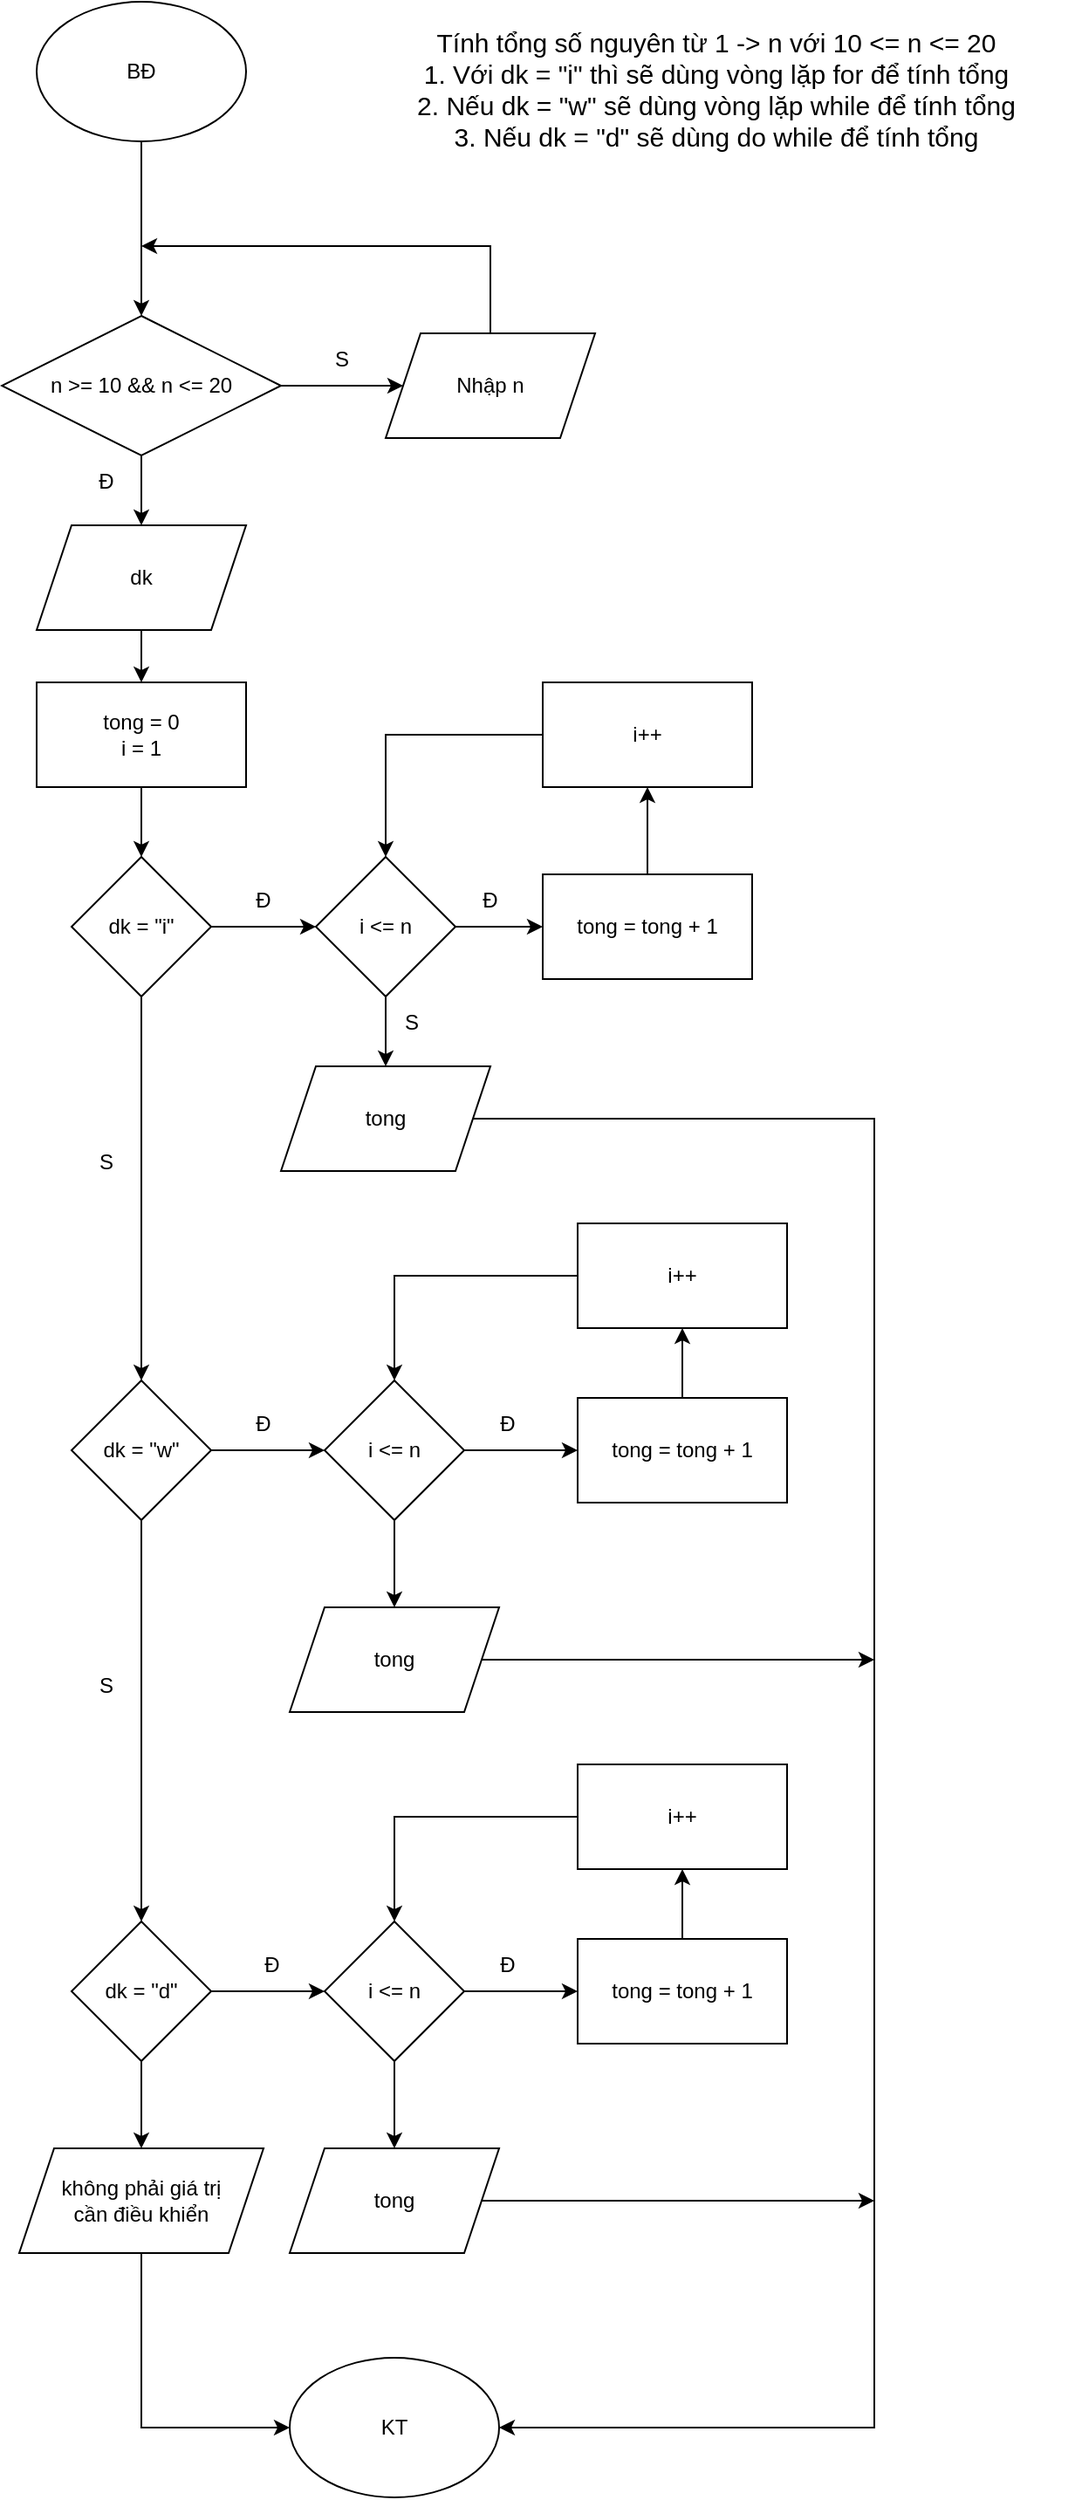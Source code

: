 <mxfile version="24.7.17">
  <diagram name="Page-1" id="0BJi1umZIg0FW7G5-oX9">
    <mxGraphModel dx="1227" dy="558" grid="1" gridSize="10" guides="1" tooltips="1" connect="1" arrows="1" fold="1" page="1" pageScale="1" pageWidth="850" pageHeight="1100" math="0" shadow="0">
      <root>
        <mxCell id="0" />
        <mxCell id="1" parent="0" />
        <mxCell id="tCUNQ8EMzYIJrq8-dePk-2" value="&lt;font style=&quot;font-size: 15px;&quot;&gt;Tính tổng số nguyên từ 1 -&amp;gt; n với 10 &amp;lt;= n &amp;lt;= 20&lt;/font&gt;&lt;div style=&quot;font-size: 15px;&quot;&gt;&lt;font style=&quot;font-size: 15px;&quot;&gt;1. Với dk = &quot;i&quot; thì sẽ dùng vòng lặp for để tính tổng&lt;/font&gt;&lt;/div&gt;&lt;div style=&quot;font-size: 15px;&quot;&gt;&lt;font style=&quot;font-size: 15px;&quot;&gt;2. Nếu dk = &quot;w&quot; sẽ dùng vòng lặp while để tính tổng&lt;/font&gt;&lt;/div&gt;&lt;div style=&quot;font-size: 15px;&quot;&gt;&lt;font style=&quot;font-size: 15px;&quot;&gt;3. Nếu dk = &quot;d&quot; sẽ dùng do while để tính tổng&lt;/font&gt;&lt;/div&gt;" style="text;html=1;align=center;verticalAlign=middle;whiteSpace=wrap;rounded=0;" vertex="1" parent="1">
          <mxGeometry x="405" width="409" height="100" as="geometry" />
        </mxCell>
        <mxCell id="tCUNQ8EMzYIJrq8-dePk-17" style="edgeStyle=orthogonalEdgeStyle;rounded=0;orthogonalLoop=1;jettySize=auto;html=1;exitX=0.5;exitY=1;exitDx=0;exitDy=0;entryX=0.5;entryY=0;entryDx=0;entryDy=0;" edge="1" parent="1" source="tCUNQ8EMzYIJrq8-dePk-3" target="tCUNQ8EMzYIJrq8-dePk-4">
          <mxGeometry relative="1" as="geometry">
            <Array as="points">
              <mxPoint x="280" y="140" />
              <mxPoint x="280" y="140" />
            </Array>
          </mxGeometry>
        </mxCell>
        <mxCell id="tCUNQ8EMzYIJrq8-dePk-3" value="BĐ" style="ellipse;whiteSpace=wrap;html=1;" vertex="1" parent="1">
          <mxGeometry x="220" width="120" height="80" as="geometry" />
        </mxCell>
        <mxCell id="tCUNQ8EMzYIJrq8-dePk-18" style="edgeStyle=orthogonalEdgeStyle;rounded=0;orthogonalLoop=1;jettySize=auto;html=1;exitX=1;exitY=0.5;exitDx=0;exitDy=0;" edge="1" parent="1" source="tCUNQ8EMzYIJrq8-dePk-4" target="tCUNQ8EMzYIJrq8-dePk-5">
          <mxGeometry relative="1" as="geometry" />
        </mxCell>
        <mxCell id="tCUNQ8EMzYIJrq8-dePk-26" style="edgeStyle=orthogonalEdgeStyle;rounded=0;orthogonalLoop=1;jettySize=auto;html=1;exitX=0.5;exitY=1;exitDx=0;exitDy=0;entryX=0.5;entryY=0;entryDx=0;entryDy=0;" edge="1" parent="1" source="tCUNQ8EMzYIJrq8-dePk-4" target="tCUNQ8EMzYIJrq8-dePk-6">
          <mxGeometry relative="1" as="geometry" />
        </mxCell>
        <mxCell id="tCUNQ8EMzYIJrq8-dePk-4" value="n &amp;gt;= 10 &amp;amp;&amp;amp; n &amp;lt;= 20" style="rhombus;whiteSpace=wrap;html=1;" vertex="1" parent="1">
          <mxGeometry x="200" y="180" width="160" height="80" as="geometry" />
        </mxCell>
        <mxCell id="tCUNQ8EMzYIJrq8-dePk-21" style="edgeStyle=orthogonalEdgeStyle;rounded=0;orthogonalLoop=1;jettySize=auto;html=1;exitX=0.5;exitY=0;exitDx=0;exitDy=0;" edge="1" parent="1" source="tCUNQ8EMzYIJrq8-dePk-5">
          <mxGeometry relative="1" as="geometry">
            <mxPoint x="280" y="140" as="targetPoint" />
            <Array as="points">
              <mxPoint x="480" y="140" />
            </Array>
          </mxGeometry>
        </mxCell>
        <mxCell id="tCUNQ8EMzYIJrq8-dePk-5" value="Nhập n" style="shape=parallelogram;perimeter=parallelogramPerimeter;whiteSpace=wrap;html=1;fixedSize=1;" vertex="1" parent="1">
          <mxGeometry x="420" y="190" width="120" height="60" as="geometry" />
        </mxCell>
        <mxCell id="tCUNQ8EMzYIJrq8-dePk-27" style="edgeStyle=orthogonalEdgeStyle;rounded=0;orthogonalLoop=1;jettySize=auto;html=1;exitX=0.5;exitY=1;exitDx=0;exitDy=0;entryX=0.5;entryY=0;entryDx=0;entryDy=0;" edge="1" parent="1" source="tCUNQ8EMzYIJrq8-dePk-6" target="tCUNQ8EMzYIJrq8-dePk-25">
          <mxGeometry relative="1" as="geometry" />
        </mxCell>
        <mxCell id="tCUNQ8EMzYIJrq8-dePk-6" value="dk" style="shape=parallelogram;perimeter=parallelogramPerimeter;whiteSpace=wrap;html=1;fixedSize=1;" vertex="1" parent="1">
          <mxGeometry x="220" y="300" width="120" height="60" as="geometry" />
        </mxCell>
        <mxCell id="tCUNQ8EMzYIJrq8-dePk-11" style="edgeStyle=orthogonalEdgeStyle;rounded=0;orthogonalLoop=1;jettySize=auto;html=1;exitX=1;exitY=0.5;exitDx=0;exitDy=0;entryX=0;entryY=0.5;entryDx=0;entryDy=0;" edge="1" parent="1" source="tCUNQ8EMzYIJrq8-dePk-7" target="tCUNQ8EMzYIJrq8-dePk-8">
          <mxGeometry relative="1" as="geometry" />
        </mxCell>
        <mxCell id="tCUNQ8EMzYIJrq8-dePk-30" style="edgeStyle=orthogonalEdgeStyle;rounded=0;orthogonalLoop=1;jettySize=auto;html=1;exitX=0.5;exitY=1;exitDx=0;exitDy=0;entryX=0.5;entryY=0;entryDx=0;entryDy=0;" edge="1" parent="1" source="tCUNQ8EMzYIJrq8-dePk-7" target="tCUNQ8EMzYIJrq8-dePk-29">
          <mxGeometry relative="1" as="geometry" />
        </mxCell>
        <mxCell id="tCUNQ8EMzYIJrq8-dePk-7" value="dk = &quot;i&quot;" style="rhombus;whiteSpace=wrap;html=1;" vertex="1" parent="1">
          <mxGeometry x="240" y="490" width="80" height="80" as="geometry" />
        </mxCell>
        <mxCell id="tCUNQ8EMzYIJrq8-dePk-12" style="edgeStyle=orthogonalEdgeStyle;rounded=0;orthogonalLoop=1;jettySize=auto;html=1;exitX=1;exitY=0.5;exitDx=0;exitDy=0;entryX=0;entryY=0.5;entryDx=0;entryDy=0;" edge="1" parent="1" source="tCUNQ8EMzYIJrq8-dePk-8" target="tCUNQ8EMzYIJrq8-dePk-10">
          <mxGeometry relative="1" as="geometry" />
        </mxCell>
        <mxCell id="tCUNQ8EMzYIJrq8-dePk-16" style="edgeStyle=orthogonalEdgeStyle;rounded=0;orthogonalLoop=1;jettySize=auto;html=1;exitX=0.5;exitY=1;exitDx=0;exitDy=0;entryX=0.5;entryY=0;entryDx=0;entryDy=0;" edge="1" parent="1" source="tCUNQ8EMzYIJrq8-dePk-8" target="tCUNQ8EMzYIJrq8-dePk-15">
          <mxGeometry relative="1" as="geometry" />
        </mxCell>
        <mxCell id="tCUNQ8EMzYIJrq8-dePk-8" value="i &amp;lt;= n" style="rhombus;whiteSpace=wrap;html=1;" vertex="1" parent="1">
          <mxGeometry x="380" y="490" width="80" height="80" as="geometry" />
        </mxCell>
        <mxCell id="tCUNQ8EMzYIJrq8-dePk-13" style="edgeStyle=orthogonalEdgeStyle;rounded=0;orthogonalLoop=1;jettySize=auto;html=1;exitX=0;exitY=0.5;exitDx=0;exitDy=0;entryX=0.5;entryY=0;entryDx=0;entryDy=0;" edge="1" parent="1" source="tCUNQ8EMzYIJrq8-dePk-9" target="tCUNQ8EMzYIJrq8-dePk-8">
          <mxGeometry relative="1" as="geometry" />
        </mxCell>
        <mxCell id="tCUNQ8EMzYIJrq8-dePk-9" value="i++" style="rounded=0;whiteSpace=wrap;html=1;" vertex="1" parent="1">
          <mxGeometry x="510" y="390" width="120" height="60" as="geometry" />
        </mxCell>
        <mxCell id="tCUNQ8EMzYIJrq8-dePk-14" style="edgeStyle=orthogonalEdgeStyle;rounded=0;orthogonalLoop=1;jettySize=auto;html=1;exitX=0.5;exitY=0;exitDx=0;exitDy=0;entryX=0.5;entryY=1;entryDx=0;entryDy=0;" edge="1" parent="1" source="tCUNQ8EMzYIJrq8-dePk-10" target="tCUNQ8EMzYIJrq8-dePk-9">
          <mxGeometry relative="1" as="geometry" />
        </mxCell>
        <mxCell id="tCUNQ8EMzYIJrq8-dePk-10" value="tong = tong + 1" style="rounded=0;whiteSpace=wrap;html=1;" vertex="1" parent="1">
          <mxGeometry x="510" y="500" width="120" height="60" as="geometry" />
        </mxCell>
        <mxCell id="tCUNQ8EMzYIJrq8-dePk-61" style="edgeStyle=orthogonalEdgeStyle;rounded=0;orthogonalLoop=1;jettySize=auto;html=1;exitX=1;exitY=0.5;exitDx=0;exitDy=0;entryX=1;entryY=0.5;entryDx=0;entryDy=0;" edge="1" parent="1" source="tCUNQ8EMzYIJrq8-dePk-15" target="tCUNQ8EMzYIJrq8-dePk-60">
          <mxGeometry relative="1" as="geometry">
            <Array as="points">
              <mxPoint x="700" y="640" />
              <mxPoint x="700" y="1390" />
            </Array>
          </mxGeometry>
        </mxCell>
        <mxCell id="tCUNQ8EMzYIJrq8-dePk-15" value="tong" style="shape=parallelogram;perimeter=parallelogramPerimeter;whiteSpace=wrap;html=1;fixedSize=1;" vertex="1" parent="1">
          <mxGeometry x="360" y="610" width="120" height="60" as="geometry" />
        </mxCell>
        <mxCell id="tCUNQ8EMzYIJrq8-dePk-22" value="S" style="text;html=1;align=center;verticalAlign=middle;whiteSpace=wrap;rounded=0;" vertex="1" parent="1">
          <mxGeometry x="365" y="190" width="60" height="30" as="geometry" />
        </mxCell>
        <mxCell id="tCUNQ8EMzYIJrq8-dePk-23" value="Đ" style="text;html=1;align=center;verticalAlign=middle;whiteSpace=wrap;rounded=0;" vertex="1" parent="1">
          <mxGeometry x="320" y="500" width="60" height="30" as="geometry" />
        </mxCell>
        <mxCell id="tCUNQ8EMzYIJrq8-dePk-24" value="Đ" style="text;html=1;align=center;verticalAlign=middle;whiteSpace=wrap;rounded=0;" vertex="1" parent="1">
          <mxGeometry x="450" y="500" width="60" height="30" as="geometry" />
        </mxCell>
        <mxCell id="tCUNQ8EMzYIJrq8-dePk-28" style="edgeStyle=orthogonalEdgeStyle;rounded=0;orthogonalLoop=1;jettySize=auto;html=1;exitX=0.5;exitY=1;exitDx=0;exitDy=0;entryX=0.5;entryY=0;entryDx=0;entryDy=0;" edge="1" parent="1" source="tCUNQ8EMzYIJrq8-dePk-25" target="tCUNQ8EMzYIJrq8-dePk-7">
          <mxGeometry relative="1" as="geometry" />
        </mxCell>
        <mxCell id="tCUNQ8EMzYIJrq8-dePk-25" value="tong = 0&lt;div&gt;i = 1&lt;/div&gt;" style="rounded=0;whiteSpace=wrap;html=1;" vertex="1" parent="1">
          <mxGeometry x="220" y="390" width="120" height="60" as="geometry" />
        </mxCell>
        <mxCell id="tCUNQ8EMzYIJrq8-dePk-32" style="edgeStyle=orthogonalEdgeStyle;rounded=0;orthogonalLoop=1;jettySize=auto;html=1;exitX=1;exitY=0.5;exitDx=0;exitDy=0;entryX=0;entryY=0.5;entryDx=0;entryDy=0;" edge="1" parent="1" source="tCUNQ8EMzYIJrq8-dePk-29" target="tCUNQ8EMzYIJrq8-dePk-31">
          <mxGeometry relative="1" as="geometry" />
        </mxCell>
        <mxCell id="tCUNQ8EMzYIJrq8-dePk-50" style="edgeStyle=orthogonalEdgeStyle;rounded=0;orthogonalLoop=1;jettySize=auto;html=1;exitX=0.5;exitY=1;exitDx=0;exitDy=0;entryX=0.5;entryY=0;entryDx=0;entryDy=0;" edge="1" parent="1" source="tCUNQ8EMzYIJrq8-dePk-29" target="tCUNQ8EMzYIJrq8-dePk-43">
          <mxGeometry relative="1" as="geometry" />
        </mxCell>
        <mxCell id="tCUNQ8EMzYIJrq8-dePk-29" value="dk = &quot;w&quot;" style="rhombus;whiteSpace=wrap;html=1;" vertex="1" parent="1">
          <mxGeometry x="240" y="790" width="80" height="80" as="geometry" />
        </mxCell>
        <mxCell id="tCUNQ8EMzYIJrq8-dePk-37" style="edgeStyle=orthogonalEdgeStyle;rounded=0;orthogonalLoop=1;jettySize=auto;html=1;exitX=1;exitY=0.5;exitDx=0;exitDy=0;" edge="1" parent="1" source="tCUNQ8EMzYIJrq8-dePk-31" target="tCUNQ8EMzYIJrq8-dePk-33">
          <mxGeometry relative="1" as="geometry" />
        </mxCell>
        <mxCell id="tCUNQ8EMzYIJrq8-dePk-45" style="edgeStyle=orthogonalEdgeStyle;rounded=0;orthogonalLoop=1;jettySize=auto;html=1;exitX=0.5;exitY=1;exitDx=0;exitDy=0;entryX=0.5;entryY=0;entryDx=0;entryDy=0;" edge="1" parent="1" source="tCUNQ8EMzYIJrq8-dePk-31" target="tCUNQ8EMzYIJrq8-dePk-44">
          <mxGeometry relative="1" as="geometry" />
        </mxCell>
        <mxCell id="tCUNQ8EMzYIJrq8-dePk-31" value="i &amp;lt;= n" style="rhombus;whiteSpace=wrap;html=1;" vertex="1" parent="1">
          <mxGeometry x="385" y="790" width="80" height="80" as="geometry" />
        </mxCell>
        <mxCell id="tCUNQ8EMzYIJrq8-dePk-36" style="edgeStyle=orthogonalEdgeStyle;rounded=0;orthogonalLoop=1;jettySize=auto;html=1;exitX=0.5;exitY=0;exitDx=0;exitDy=0;entryX=0.5;entryY=1;entryDx=0;entryDy=0;" edge="1" parent="1" source="tCUNQ8EMzYIJrq8-dePk-33" target="tCUNQ8EMzYIJrq8-dePk-34">
          <mxGeometry relative="1" as="geometry" />
        </mxCell>
        <mxCell id="tCUNQ8EMzYIJrq8-dePk-33" value="tong = tong + 1" style="rounded=0;whiteSpace=wrap;html=1;" vertex="1" parent="1">
          <mxGeometry x="530" y="800" width="120" height="60" as="geometry" />
        </mxCell>
        <mxCell id="tCUNQ8EMzYIJrq8-dePk-35" style="edgeStyle=orthogonalEdgeStyle;rounded=0;orthogonalLoop=1;jettySize=auto;html=1;exitX=0;exitY=0.5;exitDx=0;exitDy=0;entryX=0.5;entryY=0;entryDx=0;entryDy=0;" edge="1" parent="1" source="tCUNQ8EMzYIJrq8-dePk-34" target="tCUNQ8EMzYIJrq8-dePk-31">
          <mxGeometry relative="1" as="geometry" />
        </mxCell>
        <mxCell id="tCUNQ8EMzYIJrq8-dePk-34" value="i++" style="rounded=0;whiteSpace=wrap;html=1;" vertex="1" parent="1">
          <mxGeometry x="530" y="700" width="120" height="60" as="geometry" />
        </mxCell>
        <mxCell id="tCUNQ8EMzYIJrq8-dePk-38" value="S" style="text;html=1;align=center;verticalAlign=middle;whiteSpace=wrap;rounded=0;" vertex="1" parent="1">
          <mxGeometry x="405" y="570" width="60" height="30" as="geometry" />
        </mxCell>
        <mxCell id="tCUNQ8EMzYIJrq8-dePk-39" value="S" style="text;html=1;align=center;verticalAlign=middle;whiteSpace=wrap;rounded=0;" vertex="1" parent="1">
          <mxGeometry x="230" y="650" width="60" height="30" as="geometry" />
        </mxCell>
        <mxCell id="tCUNQ8EMzYIJrq8-dePk-40" value="Đ" style="text;html=1;align=center;verticalAlign=middle;whiteSpace=wrap;rounded=0;" vertex="1" parent="1">
          <mxGeometry x="320" y="800" width="60" height="30" as="geometry" />
        </mxCell>
        <mxCell id="tCUNQ8EMzYIJrq8-dePk-41" value="Đ" style="text;html=1;align=center;verticalAlign=middle;whiteSpace=wrap;rounded=0;" vertex="1" parent="1">
          <mxGeometry x="460" y="800" width="60" height="30" as="geometry" />
        </mxCell>
        <mxCell id="tCUNQ8EMzYIJrq8-dePk-42" value="Đ" style="text;html=1;align=center;verticalAlign=middle;whiteSpace=wrap;rounded=0;" vertex="1" parent="1">
          <mxGeometry x="230" y="260" width="60" height="30" as="geometry" />
        </mxCell>
        <mxCell id="tCUNQ8EMzYIJrq8-dePk-51" style="edgeStyle=orthogonalEdgeStyle;rounded=0;orthogonalLoop=1;jettySize=auto;html=1;exitX=1;exitY=0.5;exitDx=0;exitDy=0;entryX=0;entryY=0.5;entryDx=0;entryDy=0;" edge="1" parent="1" source="tCUNQ8EMzYIJrq8-dePk-43" target="tCUNQ8EMzYIJrq8-dePk-46">
          <mxGeometry relative="1" as="geometry" />
        </mxCell>
        <mxCell id="tCUNQ8EMzYIJrq8-dePk-66" style="edgeStyle=orthogonalEdgeStyle;rounded=0;orthogonalLoop=1;jettySize=auto;html=1;exitX=0.5;exitY=1;exitDx=0;exitDy=0;entryX=0.5;entryY=0;entryDx=0;entryDy=0;" edge="1" parent="1" source="tCUNQ8EMzYIJrq8-dePk-43" target="tCUNQ8EMzYIJrq8-dePk-59">
          <mxGeometry relative="1" as="geometry" />
        </mxCell>
        <mxCell id="tCUNQ8EMzYIJrq8-dePk-43" value="dk = &quot;d&quot;" style="rhombus;whiteSpace=wrap;html=1;" vertex="1" parent="1">
          <mxGeometry x="240" y="1100" width="80" height="80" as="geometry" />
        </mxCell>
        <mxCell id="tCUNQ8EMzYIJrq8-dePk-62" style="edgeStyle=orthogonalEdgeStyle;rounded=0;orthogonalLoop=1;jettySize=auto;html=1;exitX=1;exitY=0.5;exitDx=0;exitDy=0;" edge="1" parent="1" source="tCUNQ8EMzYIJrq8-dePk-44">
          <mxGeometry relative="1" as="geometry">
            <mxPoint x="700" y="950" as="targetPoint" />
          </mxGeometry>
        </mxCell>
        <mxCell id="tCUNQ8EMzYIJrq8-dePk-44" value="tong" style="shape=parallelogram;perimeter=parallelogramPerimeter;whiteSpace=wrap;html=1;fixedSize=1;" vertex="1" parent="1">
          <mxGeometry x="365" y="920" width="120" height="60" as="geometry" />
        </mxCell>
        <mxCell id="tCUNQ8EMzYIJrq8-dePk-52" style="edgeStyle=orthogonalEdgeStyle;rounded=0;orthogonalLoop=1;jettySize=auto;html=1;exitX=1;exitY=0.5;exitDx=0;exitDy=0;entryX=0;entryY=0.5;entryDx=0;entryDy=0;" edge="1" parent="1" source="tCUNQ8EMzYIJrq8-dePk-46" target="tCUNQ8EMzYIJrq8-dePk-47">
          <mxGeometry relative="1" as="geometry" />
        </mxCell>
        <mxCell id="tCUNQ8EMzYIJrq8-dePk-55" style="edgeStyle=orthogonalEdgeStyle;rounded=0;orthogonalLoop=1;jettySize=auto;html=1;exitX=0.5;exitY=1;exitDx=0;exitDy=0;entryX=0.5;entryY=0;entryDx=0;entryDy=0;" edge="1" parent="1" source="tCUNQ8EMzYIJrq8-dePk-46" target="tCUNQ8EMzYIJrq8-dePk-49">
          <mxGeometry relative="1" as="geometry" />
        </mxCell>
        <mxCell id="tCUNQ8EMzYIJrq8-dePk-46" value="i &amp;lt;= n" style="rhombus;whiteSpace=wrap;html=1;" vertex="1" parent="1">
          <mxGeometry x="385" y="1100" width="80" height="80" as="geometry" />
        </mxCell>
        <mxCell id="tCUNQ8EMzYIJrq8-dePk-53" style="edgeStyle=orthogonalEdgeStyle;rounded=0;orthogonalLoop=1;jettySize=auto;html=1;exitX=0.5;exitY=0;exitDx=0;exitDy=0;entryX=0.5;entryY=1;entryDx=0;entryDy=0;" edge="1" parent="1" source="tCUNQ8EMzYIJrq8-dePk-47" target="tCUNQ8EMzYIJrq8-dePk-48">
          <mxGeometry relative="1" as="geometry" />
        </mxCell>
        <mxCell id="tCUNQ8EMzYIJrq8-dePk-47" value="tong = tong + 1" style="rounded=0;whiteSpace=wrap;html=1;" vertex="1" parent="1">
          <mxGeometry x="530" y="1110" width="120" height="60" as="geometry" />
        </mxCell>
        <mxCell id="tCUNQ8EMzYIJrq8-dePk-54" style="edgeStyle=orthogonalEdgeStyle;rounded=0;orthogonalLoop=1;jettySize=auto;html=1;exitX=0;exitY=0.5;exitDx=0;exitDy=0;entryX=0.5;entryY=0;entryDx=0;entryDy=0;" edge="1" parent="1" source="tCUNQ8EMzYIJrq8-dePk-48" target="tCUNQ8EMzYIJrq8-dePk-46">
          <mxGeometry relative="1" as="geometry" />
        </mxCell>
        <mxCell id="tCUNQ8EMzYIJrq8-dePk-48" value="i++" style="rounded=0;whiteSpace=wrap;html=1;" vertex="1" parent="1">
          <mxGeometry x="530" y="1010" width="120" height="60" as="geometry" />
        </mxCell>
        <mxCell id="tCUNQ8EMzYIJrq8-dePk-63" style="edgeStyle=orthogonalEdgeStyle;rounded=0;orthogonalLoop=1;jettySize=auto;html=1;exitX=1;exitY=0.5;exitDx=0;exitDy=0;" edge="1" parent="1" source="tCUNQ8EMzYIJrq8-dePk-49">
          <mxGeometry relative="1" as="geometry">
            <mxPoint x="700" y="1260" as="targetPoint" />
          </mxGeometry>
        </mxCell>
        <mxCell id="tCUNQ8EMzYIJrq8-dePk-49" value="tong" style="shape=parallelogram;perimeter=parallelogramPerimeter;whiteSpace=wrap;html=1;fixedSize=1;" vertex="1" parent="1">
          <mxGeometry x="365" y="1230" width="120" height="60" as="geometry" />
        </mxCell>
        <mxCell id="tCUNQ8EMzYIJrq8-dePk-56" value="Đ" style="text;html=1;align=center;verticalAlign=middle;whiteSpace=wrap;rounded=0;" vertex="1" parent="1">
          <mxGeometry x="460" y="1110" width="60" height="30" as="geometry" />
        </mxCell>
        <mxCell id="tCUNQ8EMzYIJrq8-dePk-57" value="Đ" style="text;html=1;align=center;verticalAlign=middle;whiteSpace=wrap;rounded=0;" vertex="1" parent="1">
          <mxGeometry x="325" y="1110" width="60" height="30" as="geometry" />
        </mxCell>
        <mxCell id="tCUNQ8EMzYIJrq8-dePk-58" value="S" style="text;html=1;align=center;verticalAlign=middle;whiteSpace=wrap;rounded=0;" vertex="1" parent="1">
          <mxGeometry x="230" y="950" width="60" height="30" as="geometry" />
        </mxCell>
        <mxCell id="tCUNQ8EMzYIJrq8-dePk-65" style="edgeStyle=orthogonalEdgeStyle;rounded=0;orthogonalLoop=1;jettySize=auto;html=1;exitX=0.5;exitY=1;exitDx=0;exitDy=0;entryX=0;entryY=0.5;entryDx=0;entryDy=0;" edge="1" parent="1" source="tCUNQ8EMzYIJrq8-dePk-59" target="tCUNQ8EMzYIJrq8-dePk-60">
          <mxGeometry relative="1" as="geometry" />
        </mxCell>
        <mxCell id="tCUNQ8EMzYIJrq8-dePk-59" value="không phải giá trị&lt;div&gt;cần điều khiển&lt;/div&gt;" style="shape=parallelogram;perimeter=parallelogramPerimeter;whiteSpace=wrap;html=1;fixedSize=1;" vertex="1" parent="1">
          <mxGeometry x="210" y="1230" width="140" height="60" as="geometry" />
        </mxCell>
        <mxCell id="tCUNQ8EMzYIJrq8-dePk-60" value="KT" style="ellipse;whiteSpace=wrap;html=1;" vertex="1" parent="1">
          <mxGeometry x="365" y="1350" width="120" height="80" as="geometry" />
        </mxCell>
      </root>
    </mxGraphModel>
  </diagram>
</mxfile>
